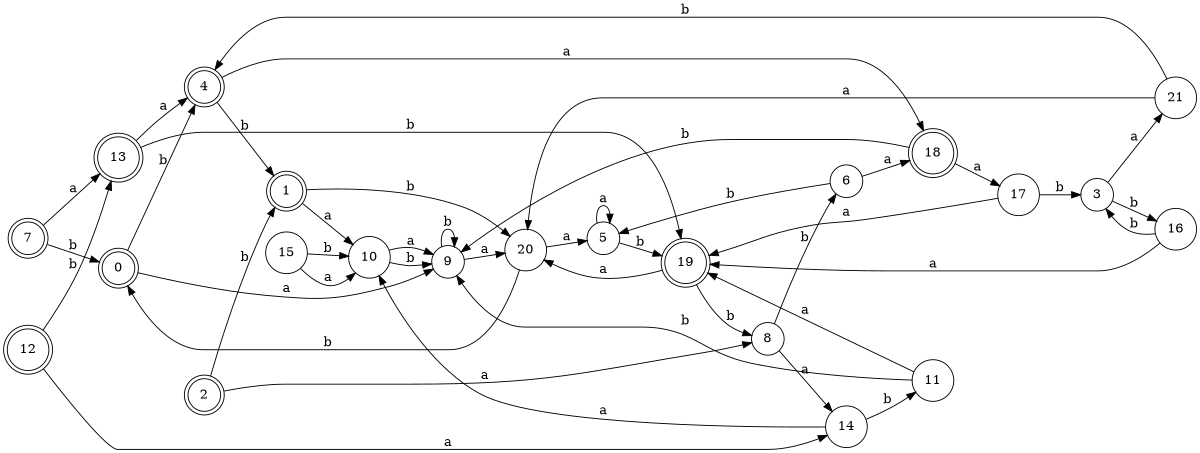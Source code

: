 digraph n18_7 {
__start0 [label="" shape="none"];

rankdir=LR;
size="8,5";

s0 [style="rounded,filled", color="black", fillcolor="white" shape="doublecircle", label="0"];
s1 [style="rounded,filled", color="black", fillcolor="white" shape="doublecircle", label="1"];
s2 [style="rounded,filled", color="black", fillcolor="white" shape="doublecircle", label="2"];
s3 [style="filled", color="black", fillcolor="white" shape="circle", label="3"];
s4 [style="rounded,filled", color="black", fillcolor="white" shape="doublecircle", label="4"];
s5 [style="filled", color="black", fillcolor="white" shape="circle", label="5"];
s6 [style="filled", color="black", fillcolor="white" shape="circle", label="6"];
s7 [style="rounded,filled", color="black", fillcolor="white" shape="doublecircle", label="7"];
s8 [style="filled", color="black", fillcolor="white" shape="circle", label="8"];
s9 [style="filled", color="black", fillcolor="white" shape="circle", label="9"];
s10 [style="filled", color="black", fillcolor="white" shape="circle", label="10"];
s11 [style="filled", color="black", fillcolor="white" shape="circle", label="11"];
s12 [style="rounded,filled", color="black", fillcolor="white" shape="doublecircle", label="12"];
s13 [style="rounded,filled", color="black", fillcolor="white" shape="doublecircle", label="13"];
s14 [style="filled", color="black", fillcolor="white" shape="circle", label="14"];
s15 [style="filled", color="black", fillcolor="white" shape="circle", label="15"];
s16 [style="filled", color="black", fillcolor="white" shape="circle", label="16"];
s17 [style="filled", color="black", fillcolor="white" shape="circle", label="17"];
s18 [style="rounded,filled", color="black", fillcolor="white" shape="doublecircle", label="18"];
s19 [style="rounded,filled", color="black", fillcolor="white" shape="doublecircle", label="19"];
s20 [style="filled", color="black", fillcolor="white" shape="circle", label="20"];
s21 [style="filled", color="black", fillcolor="white" shape="circle", label="21"];
s0 -> s9 [label="a"];
s0 -> s4 [label="b"];
s1 -> s10 [label="a"];
s1 -> s20 [label="b"];
s2 -> s8 [label="a"];
s2 -> s1 [label="b"];
s3 -> s21 [label="a"];
s3 -> s16 [label="b"];
s4 -> s18 [label="a"];
s4 -> s1 [label="b"];
s5 -> s5 [label="a"];
s5 -> s19 [label="b"];
s6 -> s18 [label="a"];
s6 -> s5 [label="b"];
s7 -> s13 [label="a"];
s7 -> s0 [label="b"];
s8 -> s14 [label="a"];
s8 -> s6 [label="b"];
s9 -> s20 [label="a"];
s9 -> s9 [label="b"];
s10 -> s9 [label="a"];
s10 -> s9 [label="b"];
s11 -> s19 [label="a"];
s11 -> s9 [label="b"];
s12 -> s14 [label="a"];
s12 -> s13 [label="b"];
s13 -> s4 [label="a"];
s13 -> s19 [label="b"];
s14 -> s10 [label="a"];
s14 -> s11 [label="b"];
s15 -> s10 [label="a"];
s15 -> s10 [label="b"];
s16 -> s19 [label="a"];
s16 -> s3 [label="b"];
s17 -> s19 [label="a"];
s17 -> s3 [label="b"];
s18 -> s17 [label="a"];
s18 -> s9 [label="b"];
s19 -> s20 [label="a"];
s19 -> s8 [label="b"];
s20 -> s5 [label="a"];
s20 -> s0 [label="b"];
s21 -> s20 [label="a"];
s21 -> s4 [label="b"];

}